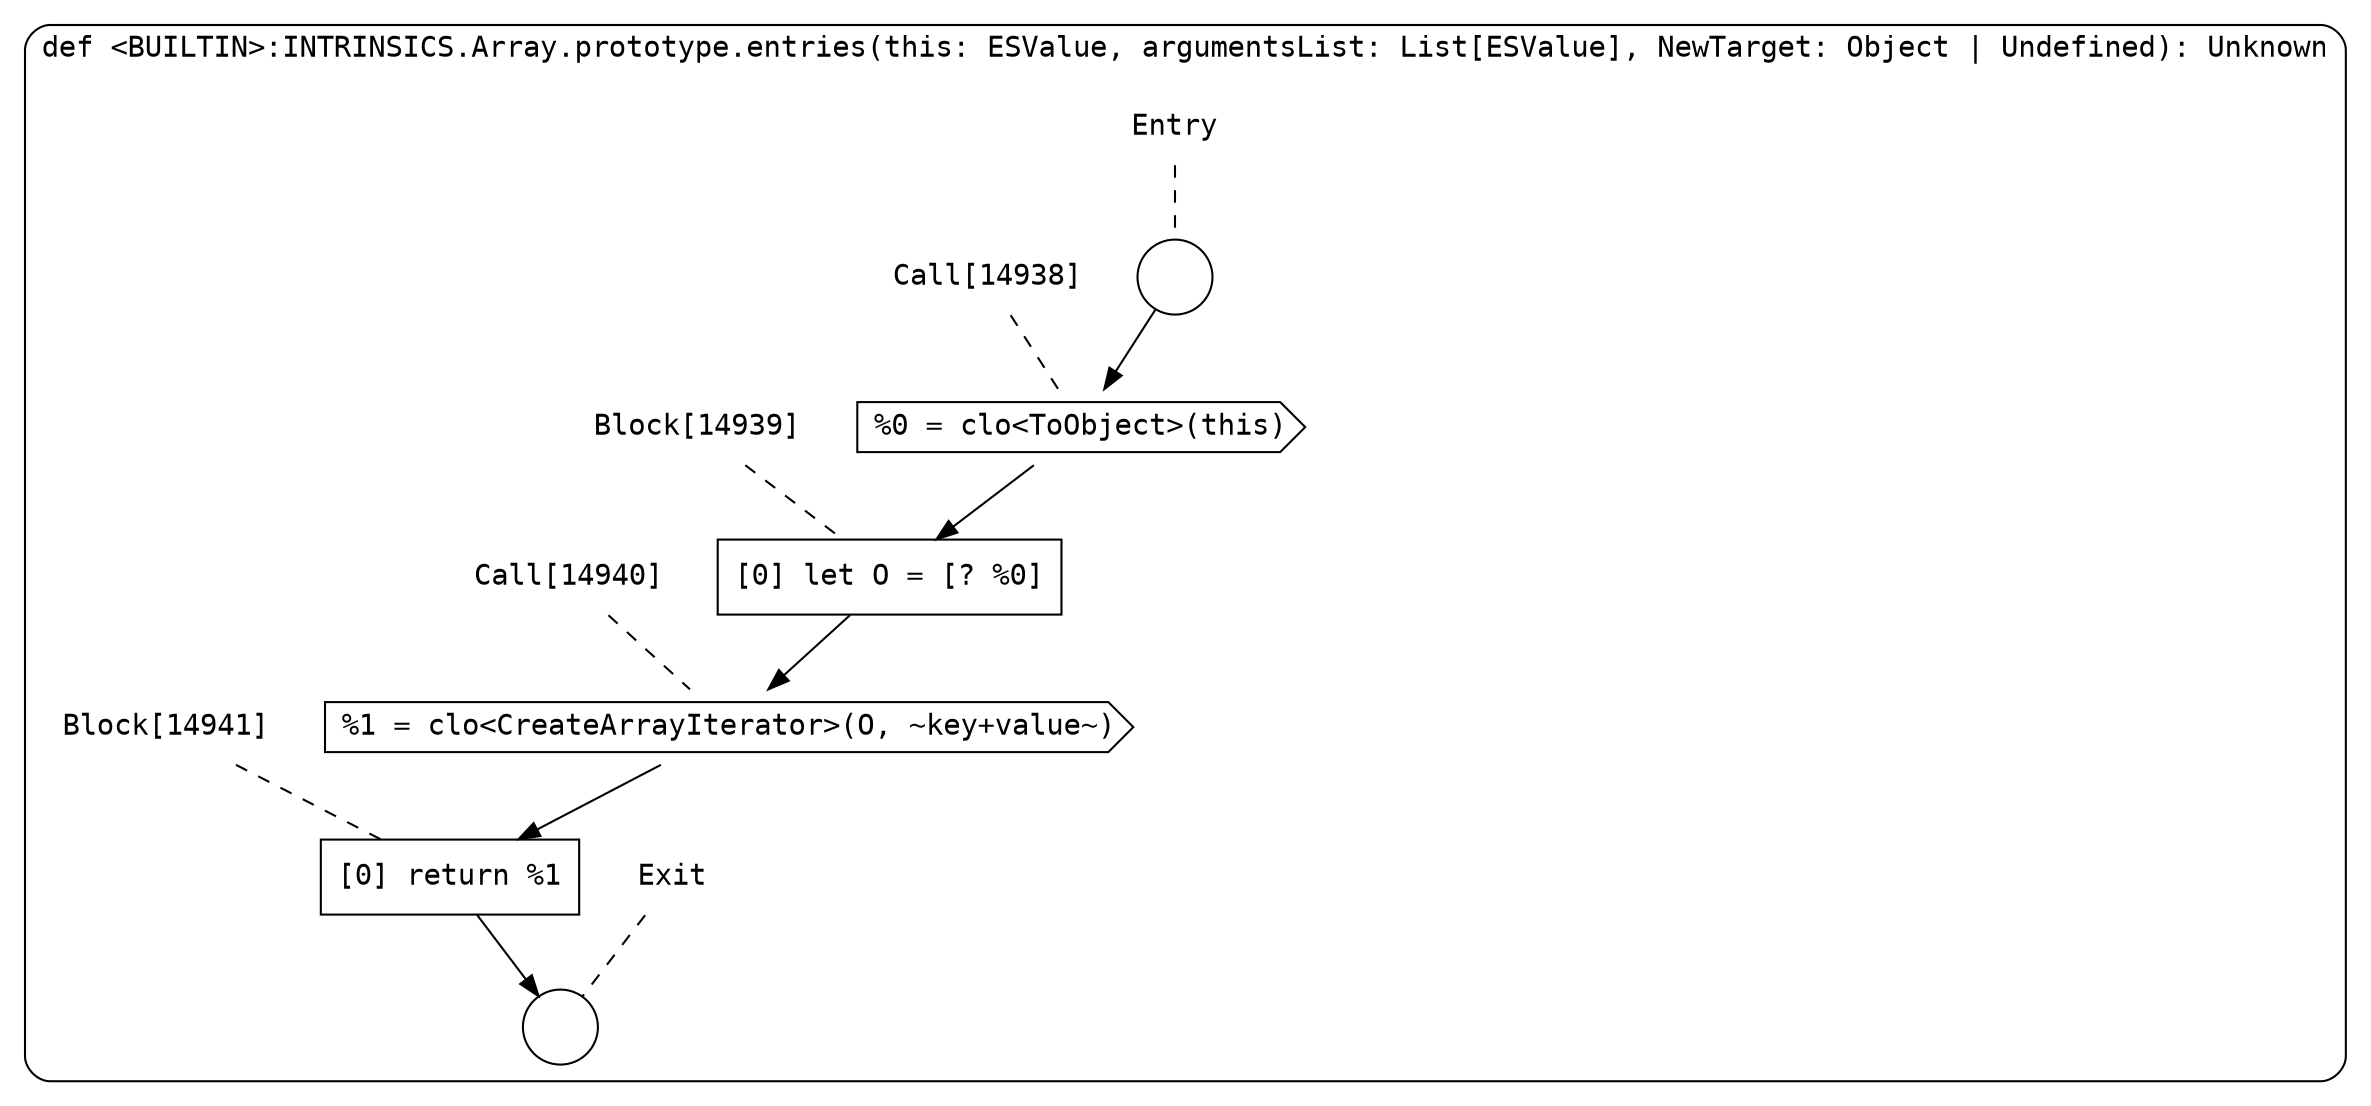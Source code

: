 digraph {
  graph [fontname = "Consolas"]
  node [fontname = "Consolas"]
  edge [fontname = "Consolas"]
  subgraph cluster2348 {
    label = "def <BUILTIN>:INTRINSICS.Array.prototype.entries(this: ESValue, argumentsList: List[ESValue], NewTarget: Object | Undefined): Unknown"
    style = rounded
    cluster2348_entry_name [shape=none, label=<<font color="black">Entry</font>>]
    cluster2348_entry_name -> cluster2348_entry [arrowhead=none, color="black", style=dashed]
    cluster2348_entry [shape=circle label=" " color="black" fillcolor="white" style=filled]
    cluster2348_entry -> node14938 [color="black"]
    cluster2348_exit_name [shape=none, label=<<font color="black">Exit</font>>]
    cluster2348_exit_name -> cluster2348_exit [arrowhead=none, color="black", style=dashed]
    cluster2348_exit [shape=circle label=" " color="black" fillcolor="white" style=filled]
    node14938_name [shape=none, label=<<font color="black">Call[14938]</font>>]
    node14938_name -> node14938 [arrowhead=none, color="black", style=dashed]
    node14938 [shape=cds, label=<<font color="black">%0 = clo&lt;ToObject&gt;(this)</font>> color="black" fillcolor="white", style=filled]
    node14938 -> node14939 [color="black"]
    node14939_name [shape=none, label=<<font color="black">Block[14939]</font>>]
    node14939_name -> node14939 [arrowhead=none, color="black", style=dashed]
    node14939 [shape=box, label=<<font color="black">[0] let O = [? %0]<BR ALIGN="LEFT"/></font>> color="black" fillcolor="white", style=filled]
    node14939 -> node14940 [color="black"]
    node14940_name [shape=none, label=<<font color="black">Call[14940]</font>>]
    node14940_name -> node14940 [arrowhead=none, color="black", style=dashed]
    node14940 [shape=cds, label=<<font color="black">%1 = clo&lt;CreateArrayIterator&gt;(O, ~key+value~)</font>> color="black" fillcolor="white", style=filled]
    node14940 -> node14941 [color="black"]
    node14941_name [shape=none, label=<<font color="black">Block[14941]</font>>]
    node14941_name -> node14941 [arrowhead=none, color="black", style=dashed]
    node14941 [shape=box, label=<<font color="black">[0] return %1<BR ALIGN="LEFT"/></font>> color="black" fillcolor="white", style=filled]
    node14941 -> cluster2348_exit [color="black"]
  }
}